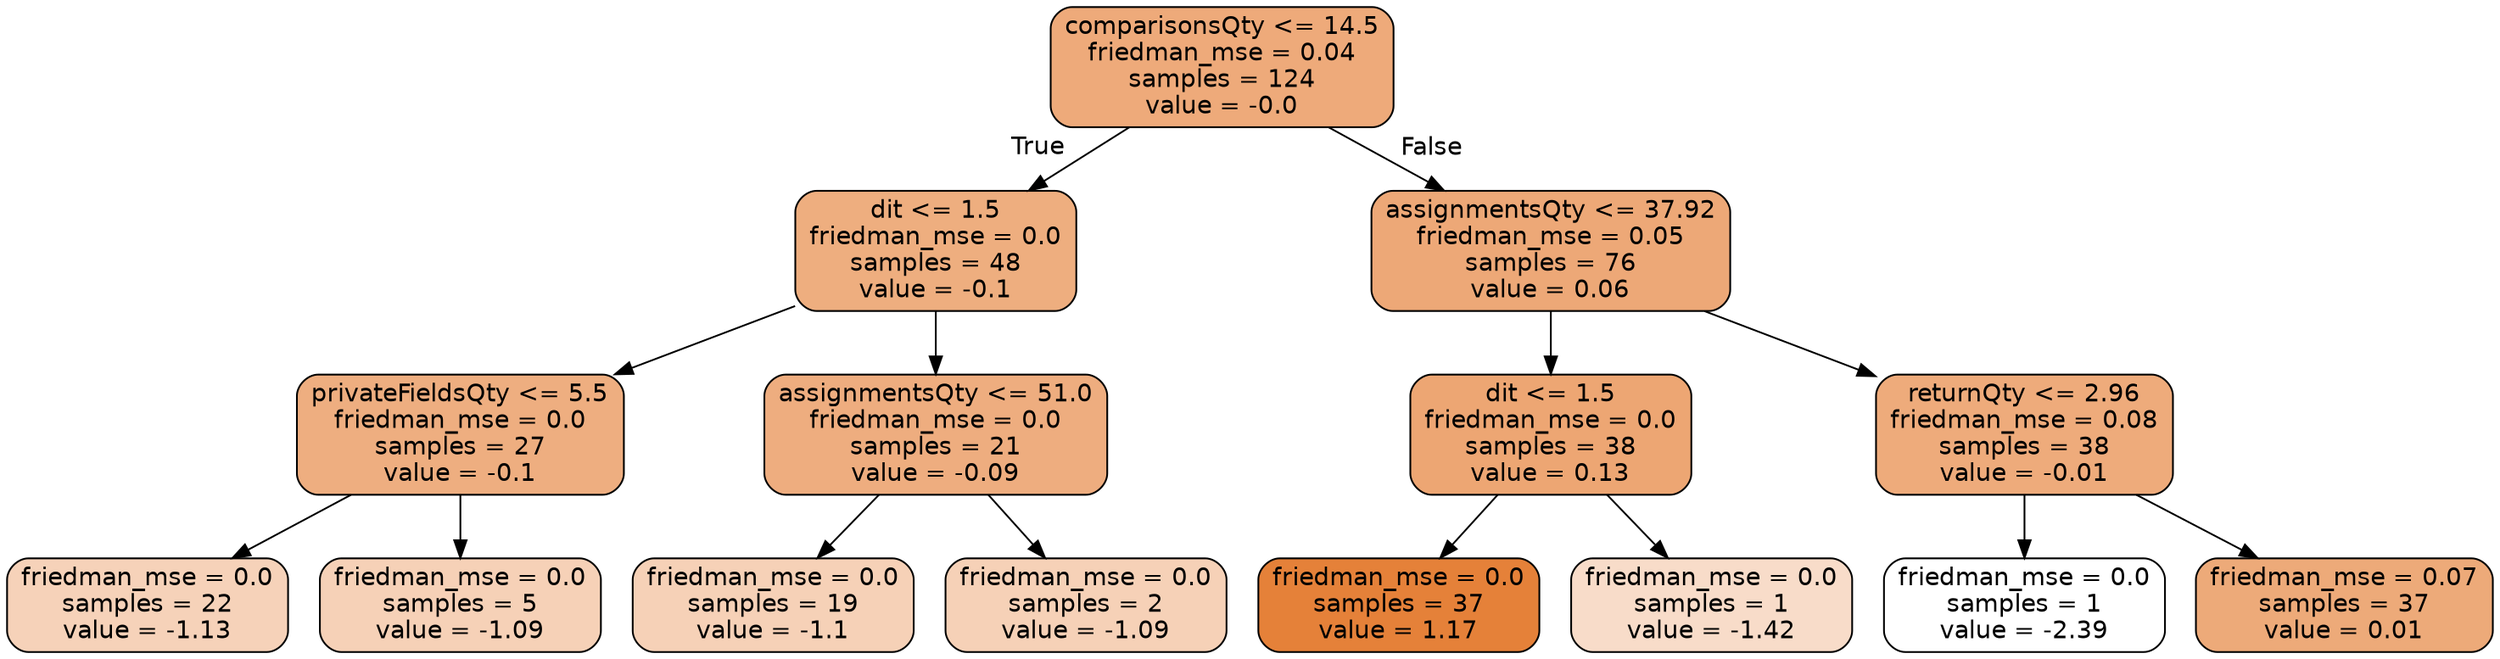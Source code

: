 digraph Tree {
node [shape=box, style="filled, rounded", color="black", fontname="helvetica"] ;
edge [fontname="helvetica"] ;
0 [label="comparisonsQty <= 14.5\nfriedman_mse = 0.04\nsamples = 124\nvalue = -0.0", fillcolor="#eeaa7a"] ;
1 [label="dit <= 1.5\nfriedman_mse = 0.0\nsamples = 48\nvalue = -0.1", fillcolor="#eeae7f"] ;
0 -> 1 [labeldistance=2.5, labelangle=45, headlabel="True"] ;
9 [label="privateFieldsQty <= 5.5\nfriedman_mse = 0.0\nsamples = 27\nvalue = -0.1", fillcolor="#eeae80"] ;
1 -> 9 ;
11 [label="friedman_mse = 0.0\nsamples = 22\nvalue = -1.13", fillcolor="#f6d2b9"] ;
9 -> 11 ;
12 [label="friedman_mse = 0.0\nsamples = 5\nvalue = -1.09", fillcolor="#f6d1b7"] ;
9 -> 12 ;
10 [label="assignmentsQty <= 51.0\nfriedman_mse = 0.0\nsamples = 21\nvalue = -0.09", fillcolor="#eead7f"] ;
1 -> 10 ;
13 [label="friedman_mse = 0.0\nsamples = 19\nvalue = -1.1", fillcolor="#f6d1b7"] ;
10 -> 13 ;
14 [label="friedman_mse = 0.0\nsamples = 2\nvalue = -1.09", fillcolor="#f6d1b7"] ;
10 -> 14 ;
2 [label="assignmentsQty <= 37.92\nfriedman_mse = 0.05\nsamples = 76\nvalue = 0.06", fillcolor="#eda877"] ;
0 -> 2 [labeldistance=2.5, labelangle=-45, headlabel="False"] ;
3 [label="dit <= 1.5\nfriedman_mse = 0.0\nsamples = 38\nvalue = 0.13", fillcolor="#eda673"] ;
2 -> 3 ;
7 [label="friedman_mse = 0.0\nsamples = 37\nvalue = 1.17", fillcolor="#e58139"] ;
3 -> 7 ;
8 [label="friedman_mse = 0.0\nsamples = 1\nvalue = -1.42", fillcolor="#f8dcc9"] ;
3 -> 8 ;
4 [label="returnQty <= 2.96\nfriedman_mse = 0.08\nsamples = 38\nvalue = -0.01", fillcolor="#eeab7b"] ;
2 -> 4 ;
5 [label="friedman_mse = 0.0\nsamples = 1\nvalue = -2.39", fillcolor="#ffffff"] ;
4 -> 5 ;
6 [label="friedman_mse = 0.07\nsamples = 37\nvalue = 0.01", fillcolor="#edaa79"] ;
4 -> 6 ;
}